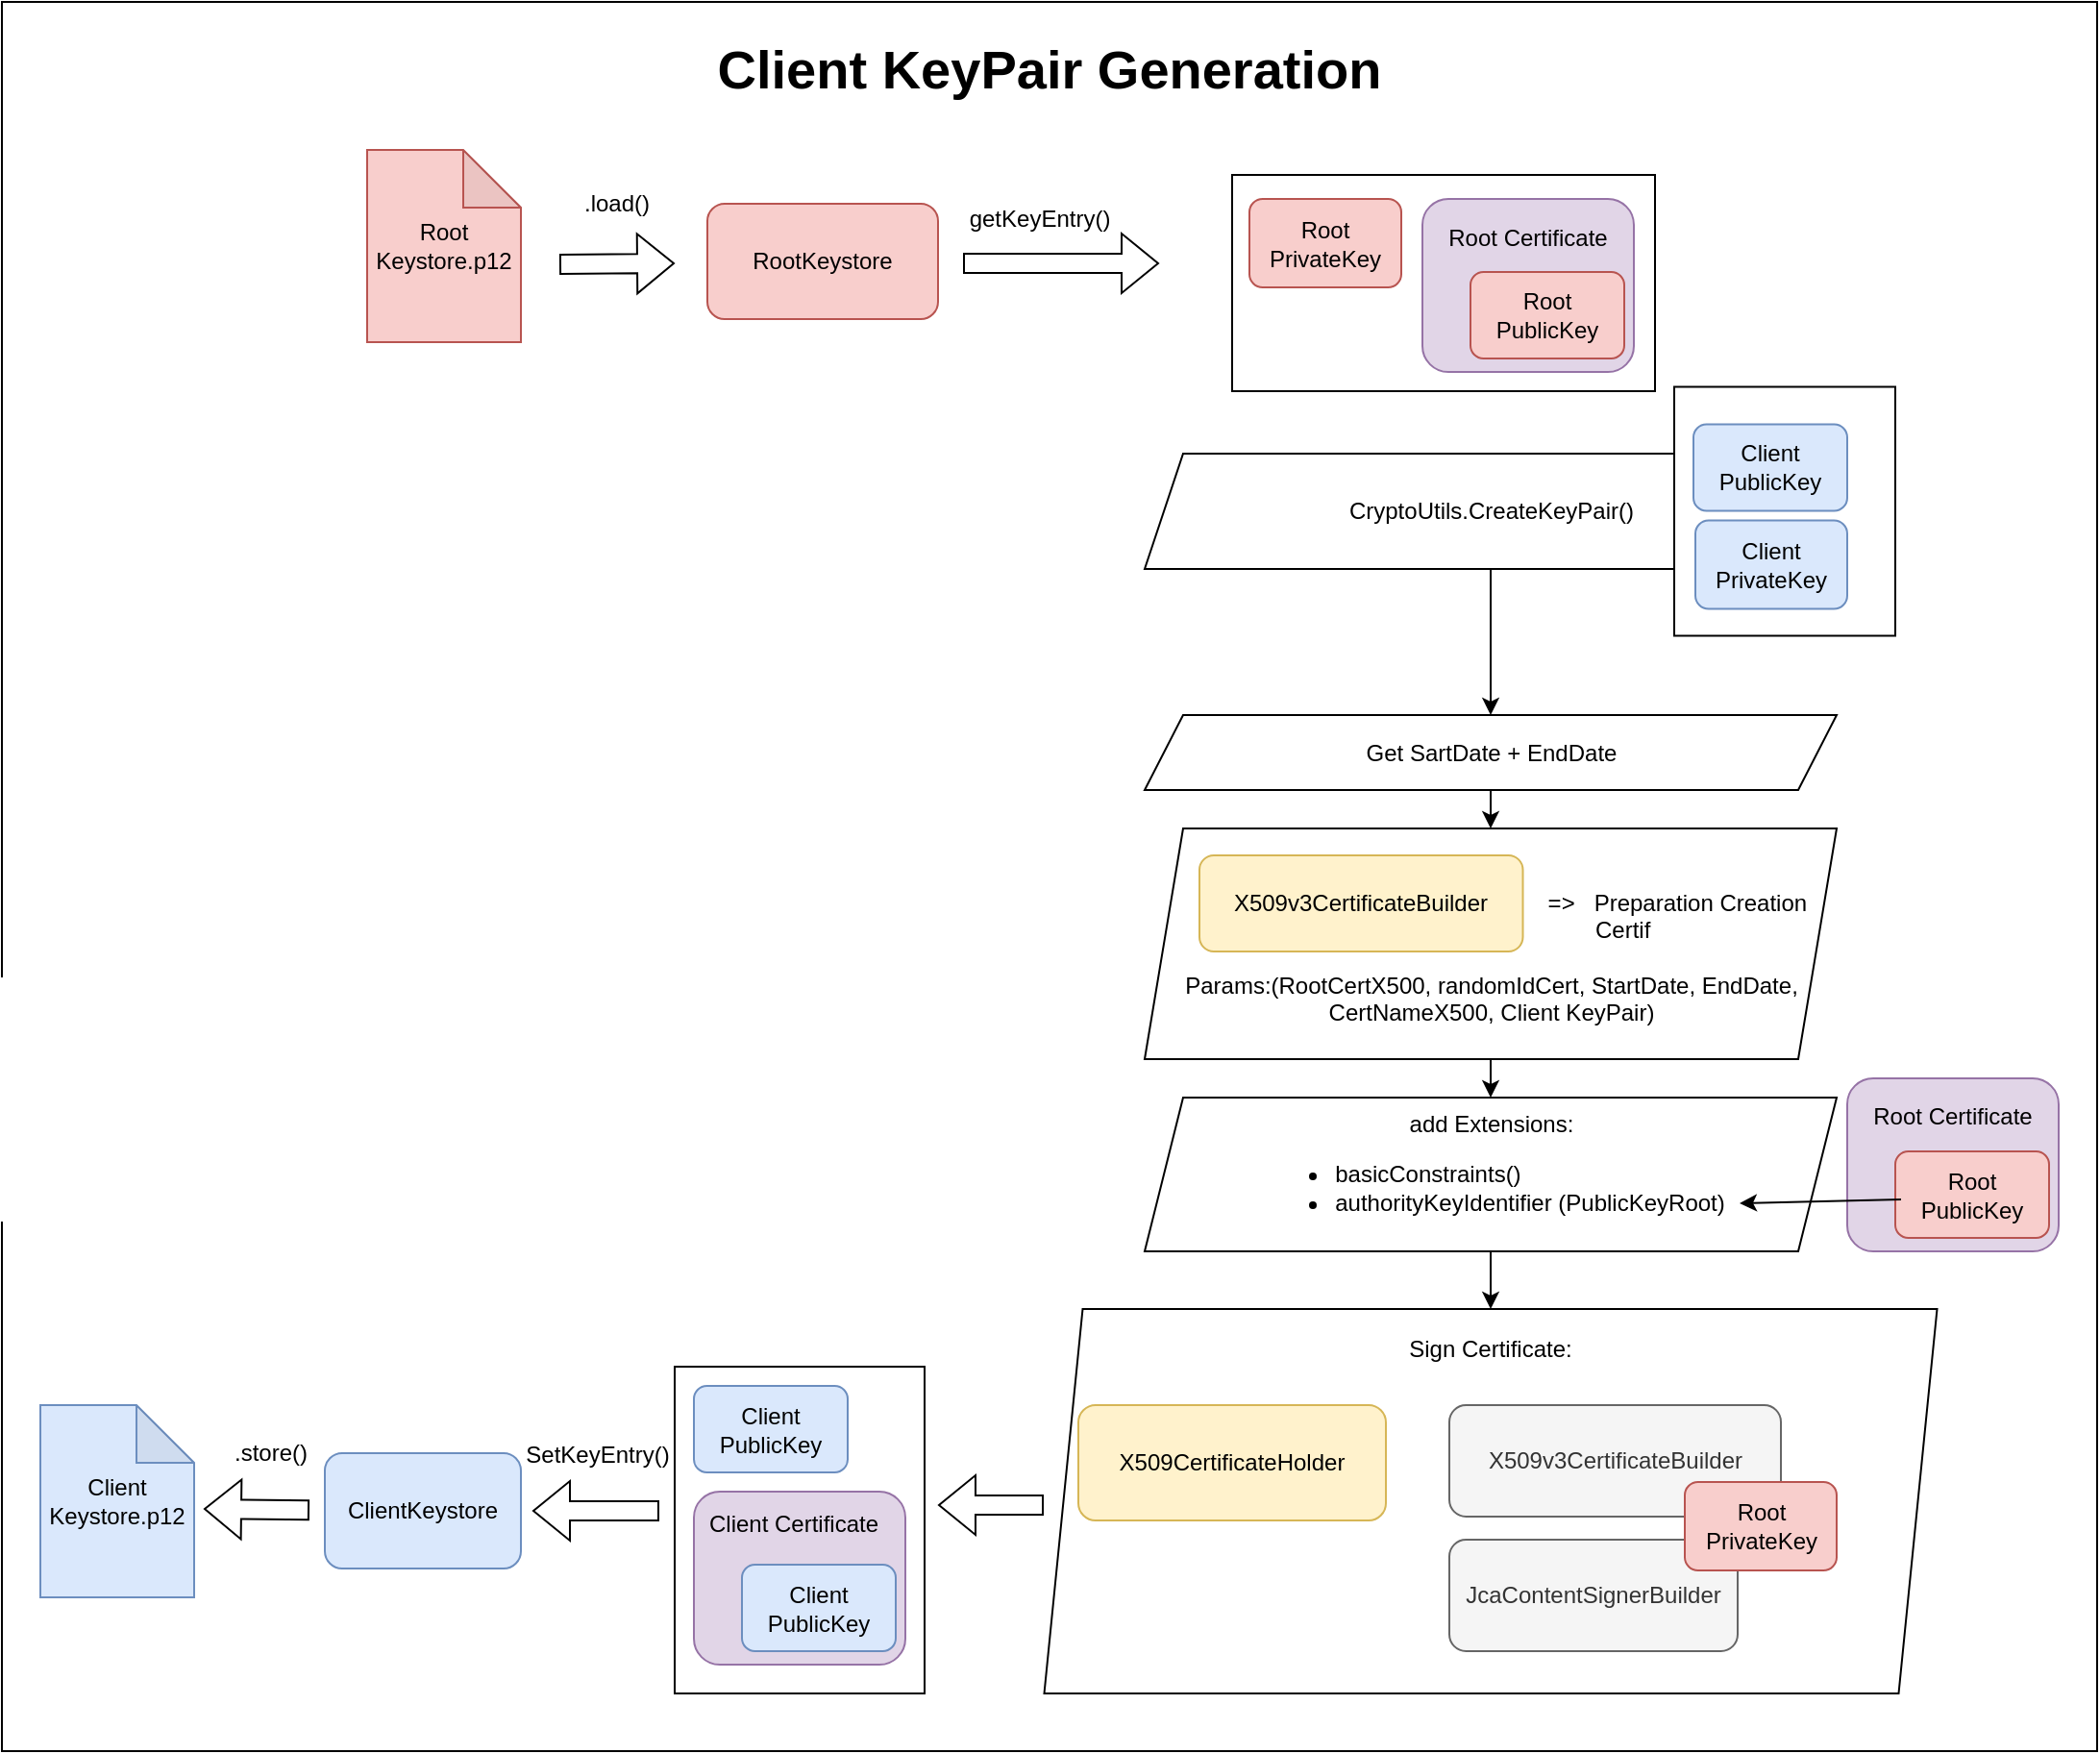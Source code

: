 <mxfile version="23.0.1" type="device">
  <diagram name="Page-1" id="0WY_VE9qg0hsNKWu09CC">
    <mxGraphModel dx="3683" dy="1046" grid="1" gridSize="10" guides="1" tooltips="1" connect="1" arrows="1" fold="1" page="1" pageScale="1" pageWidth="827" pageHeight="1169" math="0" shadow="0">
      <root>
        <mxCell id="0" />
        <mxCell id="1" parent="0" />
        <mxCell id="eaNRV4o_DQUxt2erb4ce-1" value="" style="group" parent="1" vertex="1" connectable="0">
          <mxGeometry x="-1300" y="10" width="1090" height="910" as="geometry" />
        </mxCell>
        <mxCell id="eaNRV4o_DQUxt2erb4ce-2" value="" style="rounded=0;whiteSpace=wrap;html=1;" parent="eaNRV4o_DQUxt2erb4ce-1" vertex="1">
          <mxGeometry width="1090" height="910" as="geometry" />
        </mxCell>
        <mxCell id="eaNRV4o_DQUxt2erb4ce-7" value="RootKeystore" style="rounded=1;whiteSpace=wrap;html=1;fillColor=#f8cecc;strokeColor=#b85450;" parent="eaNRV4o_DQUxt2erb4ce-1" vertex="1">
          <mxGeometry x="367" y="105" width="120" height="60" as="geometry" />
        </mxCell>
        <mxCell id="eaNRV4o_DQUxt2erb4ce-8" value="ClientKeystore" style="rounded=1;whiteSpace=wrap;html=1;fillColor=#dae8fc;strokeColor=#6c8ebf;" parent="eaNRV4o_DQUxt2erb4ce-1" vertex="1">
          <mxGeometry x="168" y="755" width="102" height="60" as="geometry" />
        </mxCell>
        <mxCell id="eaNRV4o_DQUxt2erb4ce-9" value="Root&lt;br&gt;Keystore.p12&lt;br&gt;" style="shape=note;whiteSpace=wrap;html=1;backgroundOutline=1;darkOpacity=0.05;fillColor=#f8cecc;strokeColor=#b85450;" parent="eaNRV4o_DQUxt2erb4ce-1" vertex="1">
          <mxGeometry x="190" y="77" width="80" height="100" as="geometry" />
        </mxCell>
        <mxCell id="eaNRV4o_DQUxt2erb4ce-10" value="Client&lt;br&gt;Keystore.p12" style="shape=note;whiteSpace=wrap;html=1;backgroundOutline=1;darkOpacity=0.05;fillColor=#dae8fc;strokeColor=#6c8ebf;" parent="eaNRV4o_DQUxt2erb4ce-1" vertex="1">
          <mxGeometry x="20" y="730" width="80" height="100" as="geometry" />
        </mxCell>
        <mxCell id="eaNRV4o_DQUxt2erb4ce-11" value="" style="shape=flexArrow;endArrow=classic;html=1;rounded=0;" parent="eaNRV4o_DQUxt2erb4ce-1" edge="1">
          <mxGeometry width="50" height="50" relative="1" as="geometry">
            <mxPoint x="290" y="136.5" as="sourcePoint" />
            <mxPoint x="350" y="136" as="targetPoint" />
          </mxGeometry>
        </mxCell>
        <mxCell id="eaNRV4o_DQUxt2erb4ce-12" value="" style="shape=flexArrow;endArrow=classic;html=1;rounded=0;" parent="eaNRV4o_DQUxt2erb4ce-1" edge="1">
          <mxGeometry width="50" height="50" relative="1" as="geometry">
            <mxPoint x="342" y="785" as="sourcePoint" />
            <mxPoint x="276" y="785" as="targetPoint" />
          </mxGeometry>
        </mxCell>
        <mxCell id="eaNRV4o_DQUxt2erb4ce-18" value="" style="shape=flexArrow;endArrow=classic;html=1;rounded=0;" parent="eaNRV4o_DQUxt2erb4ce-1" edge="1">
          <mxGeometry width="50" height="50" relative="1" as="geometry">
            <mxPoint x="500" y="136" as="sourcePoint" />
            <mxPoint x="602" y="136" as="targetPoint" />
          </mxGeometry>
        </mxCell>
        <mxCell id="eaNRV4o_DQUxt2erb4ce-19" value="&lt;font style=&quot;font-size: 28px;&quot;&gt;Client KeyPair Generation&lt;/font&gt;" style="text;html=1;strokeColor=none;fillColor=none;align=center;verticalAlign=middle;whiteSpace=wrap;rounded=0;fontStyle=1" parent="eaNRV4o_DQUxt2erb4ce-1" vertex="1">
          <mxGeometry x="354.06" y="20" width="381.88" height="30" as="geometry" />
        </mxCell>
        <mxCell id="eaNRV4o_DQUxt2erb4ce-20" value="Get SartDate + EndDate" style="shape=parallelogram;perimeter=parallelogramPerimeter;whiteSpace=wrap;html=1;fixedSize=1;" parent="eaNRV4o_DQUxt2erb4ce-1" vertex="1">
          <mxGeometry x="594.5" y="371" width="360" height="39" as="geometry" />
        </mxCell>
        <mxCell id="eaNRV4o_DQUxt2erb4ce-21" value="&amp;nbsp;&lt;br&gt;&amp;nbsp; &amp;nbsp; &amp;nbsp; &amp;nbsp; &amp;nbsp; &amp;nbsp; &amp;nbsp; &amp;nbsp; &amp;nbsp; &amp;nbsp; &amp;nbsp; &amp;nbsp; &amp;nbsp; &amp;nbsp; &amp;nbsp; &amp;nbsp; &amp;nbsp; &amp;nbsp; &amp;nbsp; &amp;nbsp; &amp;nbsp; &amp;nbsp; &amp;nbsp; &amp;nbsp; &amp;nbsp; &amp;nbsp; &amp;nbsp; &amp;nbsp; &amp;nbsp; =&amp;gt;&amp;nbsp; &amp;nbsp;Preparation Creation&lt;br&gt;&amp;nbsp; &amp;nbsp; &amp;nbsp; &amp;nbsp; &amp;nbsp; &amp;nbsp; &amp;nbsp; &amp;nbsp; &amp;nbsp; &amp;nbsp; &amp;nbsp; &amp;nbsp; &amp;nbsp; &amp;nbsp; &amp;nbsp; &amp;nbsp; &amp;nbsp; &amp;nbsp; &amp;nbsp; &amp;nbsp; &amp;nbsp;Certif&lt;br&gt;&lt;br&gt;Params:(RootCertX500, randomIdCert, StartDate, EndDate, CertNameX500, Client KeyPair)" style="shape=parallelogram;perimeter=parallelogramPerimeter;whiteSpace=wrap;html=1;fixedSize=1;" parent="eaNRV4o_DQUxt2erb4ce-1" vertex="1">
          <mxGeometry x="594.5" y="430" width="360" height="120" as="geometry" />
        </mxCell>
        <mxCell id="eaNRV4o_DQUxt2erb4ce-22" value="CryptoUtils.CreateKeyPair()" style="shape=parallelogram;perimeter=parallelogramPerimeter;whiteSpace=wrap;html=1;fixedSize=1;" parent="eaNRV4o_DQUxt2erb4ce-1" vertex="1">
          <mxGeometry x="594.5" y="235" width="360" height="60" as="geometry" />
        </mxCell>
        <mxCell id="eaNRV4o_DQUxt2erb4ce-26" value="" style="endArrow=classic;html=1;rounded=0;exitX=0.5;exitY=1;exitDx=0;exitDy=0;entryX=0.5;entryY=0;entryDx=0;entryDy=0;" parent="eaNRV4o_DQUxt2erb4ce-1" source="eaNRV4o_DQUxt2erb4ce-22" target="eaNRV4o_DQUxt2erb4ce-20" edge="1">
          <mxGeometry width="50" height="50" relative="1" as="geometry">
            <mxPoint x="640" y="240" as="sourcePoint" />
            <mxPoint x="690" y="190" as="targetPoint" />
          </mxGeometry>
        </mxCell>
        <mxCell id="eaNRV4o_DQUxt2erb4ce-27" value="" style="endArrow=classic;html=1;rounded=0;exitX=0.5;exitY=1;exitDx=0;exitDy=0;entryX=0.5;entryY=0;entryDx=0;entryDy=0;" parent="eaNRV4o_DQUxt2erb4ce-1" source="eaNRV4o_DQUxt2erb4ce-20" target="eaNRV4o_DQUxt2erb4ce-21" edge="1">
          <mxGeometry width="50" height="50" relative="1" as="geometry">
            <mxPoint x="1190" y="540" as="sourcePoint" />
            <mxPoint x="1240" y="490" as="targetPoint" />
          </mxGeometry>
        </mxCell>
        <mxCell id="eaNRV4o_DQUxt2erb4ce-28" value="add Extensions:&lt;br&gt;&lt;ul&gt;&lt;li style=&quot;text-align: left;&quot;&gt;basicConstraints()&lt;/li&gt;&lt;li style=&quot;text-align: left;&quot;&gt;authorityKeyIdentifier (PublicKeyRoot)&lt;/li&gt;&lt;/ul&gt;" style="shape=parallelogram;perimeter=parallelogramPerimeter;whiteSpace=wrap;html=1;fixedSize=1;" parent="eaNRV4o_DQUxt2erb4ce-1" vertex="1">
          <mxGeometry x="594.5" y="570" width="360" height="80" as="geometry" />
        </mxCell>
        <mxCell id="eaNRV4o_DQUxt2erb4ce-29" value="" style="group" parent="eaNRV4o_DQUxt2erb4ce-1" vertex="1" connectable="0">
          <mxGeometry x="960" y="560" width="110" height="90" as="geometry" />
        </mxCell>
        <mxCell id="eaNRV4o_DQUxt2erb4ce-30" value="" style="rounded=1;whiteSpace=wrap;html=1;fillColor=#e1d5e7;strokeColor=#9673a6;" parent="eaNRV4o_DQUxt2erb4ce-29" vertex="1">
          <mxGeometry width="110" height="90" as="geometry" />
        </mxCell>
        <mxCell id="eaNRV4o_DQUxt2erb4ce-31" value="Root&lt;br&gt;PublicKey" style="rounded=1;whiteSpace=wrap;html=1;fillColor=#f8cecc;strokeColor=#b85450;" parent="eaNRV4o_DQUxt2erb4ce-29" vertex="1">
          <mxGeometry x="25" y="38" width="80" height="45" as="geometry" />
        </mxCell>
        <mxCell id="eaNRV4o_DQUxt2erb4ce-32" value="Root Certificate" style="text;html=1;strokeColor=none;fillColor=none;align=center;verticalAlign=middle;whiteSpace=wrap;rounded=0;" parent="eaNRV4o_DQUxt2erb4ce-29" vertex="1">
          <mxGeometry x="10" y="5" width="90" height="30" as="geometry" />
        </mxCell>
        <mxCell id="eaNRV4o_DQUxt2erb4ce-33" value="" style="endArrow=classic;html=1;rounded=0;" parent="eaNRV4o_DQUxt2erb4ce-1" edge="1">
          <mxGeometry width="50" height="50" relative="1" as="geometry">
            <mxPoint x="988" y="623" as="sourcePoint" />
            <mxPoint x="904" y="625" as="targetPoint" />
          </mxGeometry>
        </mxCell>
        <mxCell id="eaNRV4o_DQUxt2erb4ce-34" value="" style="endArrow=classic;html=1;rounded=0;exitX=0.5;exitY=1;exitDx=0;exitDy=0;entryX=0.5;entryY=0;entryDx=0;entryDy=0;" parent="eaNRV4o_DQUxt2erb4ce-1" source="eaNRV4o_DQUxt2erb4ce-21" target="eaNRV4o_DQUxt2erb4ce-28" edge="1">
          <mxGeometry width="50" height="50" relative="1" as="geometry">
            <mxPoint x="400" y="600" as="sourcePoint" />
            <mxPoint x="450" y="550" as="targetPoint" />
          </mxGeometry>
        </mxCell>
        <mxCell id="eaNRV4o_DQUxt2erb4ce-35" value="X509v3CertificateBuilder" style="rounded=1;whiteSpace=wrap;html=1;fillColor=#fff2cc;strokeColor=#d6b656;" parent="eaNRV4o_DQUxt2erb4ce-1" vertex="1">
          <mxGeometry x="623" y="444" width="168.25" height="50" as="geometry" />
        </mxCell>
        <mxCell id="eaNRV4o_DQUxt2erb4ce-36" value="" style="group" parent="eaNRV4o_DQUxt2erb4ce-1" vertex="1" connectable="0">
          <mxGeometry x="542.25" y="680" width="464.5" height="200" as="geometry" />
        </mxCell>
        <mxCell id="eaNRV4o_DQUxt2erb4ce-37" value="Sign Certificate:&lt;br&gt;&lt;br&gt;&lt;br&gt;&lt;br&gt;&lt;br&gt;&lt;br&gt;&lt;br&gt;&lt;br&gt;&lt;br&gt;&lt;br&gt;&lt;br&gt;&lt;br&gt;" style="shape=parallelogram;perimeter=parallelogramPerimeter;whiteSpace=wrap;html=1;fixedSize=1;" parent="eaNRV4o_DQUxt2erb4ce-36" vertex="1">
          <mxGeometry width="464.5" height="200" as="geometry" />
        </mxCell>
        <mxCell id="eaNRV4o_DQUxt2erb4ce-38" value="X509CertificateHolder" style="rounded=1;whiteSpace=wrap;html=1;fillColor=#fff2cc;strokeColor=#d6b656;" parent="eaNRV4o_DQUxt2erb4ce-36" vertex="1">
          <mxGeometry x="17.75" y="50" width="160" height="60" as="geometry" />
        </mxCell>
        <mxCell id="eaNRV4o_DQUxt2erb4ce-39" value="JcaContentSignerBuilder" style="rounded=1;whiteSpace=wrap;html=1;fillColor=#f5f5f5;fontColor=#333333;strokeColor=#666666;" parent="eaNRV4o_DQUxt2erb4ce-36" vertex="1">
          <mxGeometry x="210.75" y="120" width="150" height="58" as="geometry" />
        </mxCell>
        <mxCell id="eaNRV4o_DQUxt2erb4ce-40" value="X509v3CertificateBuilder" style="rounded=1;whiteSpace=wrap;html=1;fillColor=#f5f5f5;fontColor=#333333;strokeColor=#666666;" parent="eaNRV4o_DQUxt2erb4ce-36" vertex="1">
          <mxGeometry x="210.75" y="50" width="172.5" height="58" as="geometry" />
        </mxCell>
        <mxCell id="eaNRV4o_DQUxt2erb4ce-41" value="Root&lt;br&gt;PrivateKey" style="rounded=1;whiteSpace=wrap;html=1;fillColor=#f8cecc;strokeColor=#b85450;" parent="eaNRV4o_DQUxt2erb4ce-36" vertex="1">
          <mxGeometry x="333.25" y="90" width="79" height="46" as="geometry" />
        </mxCell>
        <mxCell id="eaNRV4o_DQUxt2erb4ce-42" value="" style="shape=image;html=1;verticalAlign=top;verticalLabelPosition=bottom;labelBackgroundColor=#ffffff;imageAspect=0;aspect=fixed;image=https://cdn1.iconfinder.com/data/icons/seo-and-web-development-6/32/development_setting_gear_cogwheel-71-128.png" parent="eaNRV4o_DQUxt2erb4ce-36" vertex="1">
          <mxGeometry x="297.75" y="92.5" width="43.5" height="43.5" as="geometry" />
        </mxCell>
        <mxCell id="eaNRV4o_DQUxt2erb4ce-43" value="" style="endArrow=classic;html=1;rounded=0;exitX=0.5;exitY=1;exitDx=0;exitDy=0;" parent="eaNRV4o_DQUxt2erb4ce-1" source="eaNRV4o_DQUxt2erb4ce-28" target="eaNRV4o_DQUxt2erb4ce-37" edge="1">
          <mxGeometry width="50" height="50" relative="1" as="geometry">
            <mxPoint x="1120" y="730" as="sourcePoint" />
            <mxPoint x="1170" y="680" as="targetPoint" />
          </mxGeometry>
        </mxCell>
        <mxCell id="eaNRV4o_DQUxt2erb4ce-44" value="" style="shape=flexArrow;endArrow=classic;html=1;rounded=0;" parent="eaNRV4o_DQUxt2erb4ce-1" edge="1">
          <mxGeometry width="50" height="50" relative="1" as="geometry">
            <mxPoint x="542" y="782" as="sourcePoint" />
            <mxPoint x="487" y="782" as="targetPoint" />
          </mxGeometry>
        </mxCell>
        <mxCell id="eaNRV4o_DQUxt2erb4ce-45" value="" style="shape=flexArrow;endArrow=classic;html=1;rounded=0;" parent="eaNRV4o_DQUxt2erb4ce-1" edge="1">
          <mxGeometry width="50" height="50" relative="1" as="geometry">
            <mxPoint x="160" y="784.66" as="sourcePoint" />
            <mxPoint x="105" y="784" as="targetPoint" />
          </mxGeometry>
        </mxCell>
        <mxCell id="eaNRV4o_DQUxt2erb4ce-47" value="SetKeyEntry()" style="text;html=1;strokeColor=none;fillColor=none;align=center;verticalAlign=middle;whiteSpace=wrap;rounded=0;" parent="eaNRV4o_DQUxt2erb4ce-1" vertex="1">
          <mxGeometry x="269" y="741" width="82" height="30" as="geometry" />
        </mxCell>
        <mxCell id="eaNRV4o_DQUxt2erb4ce-48" value="getKeyEntry()" style="text;html=1;strokeColor=none;fillColor=none;align=center;verticalAlign=middle;whiteSpace=wrap;rounded=0;" parent="eaNRV4o_DQUxt2erb4ce-1" vertex="1">
          <mxGeometry x="510" y="98" width="60" height="30" as="geometry" />
        </mxCell>
        <mxCell id="eaNRV4o_DQUxt2erb4ce-49" value=".load()" style="text;html=1;strokeColor=none;fillColor=none;align=center;verticalAlign=middle;whiteSpace=wrap;rounded=0;" parent="eaNRV4o_DQUxt2erb4ce-1" vertex="1">
          <mxGeometry x="290" y="90" width="60" height="30" as="geometry" />
        </mxCell>
        <mxCell id="eaNRV4o_DQUxt2erb4ce-50" value=".store()" style="text;html=1;strokeColor=none;fillColor=none;align=center;verticalAlign=middle;whiteSpace=wrap;rounded=0;" parent="eaNRV4o_DQUxt2erb4ce-1" vertex="1">
          <mxGeometry x="110" y="740" width="60" height="30" as="geometry" />
        </mxCell>
        <mxCell id="21a0jfgYQ8PTnoKuGxFv-1" value="" style="group" parent="eaNRV4o_DQUxt2erb4ce-1" vertex="1" connectable="0">
          <mxGeometry x="870" y="200.25" width="115" height="129.5" as="geometry" />
        </mxCell>
        <mxCell id="eaNRV4o_DQUxt2erb4ce-52" value="" style="rounded=0;whiteSpace=wrap;html=1;" parent="21a0jfgYQ8PTnoKuGxFv-1" vertex="1">
          <mxGeometry width="115" height="129.5" as="geometry" />
        </mxCell>
        <mxCell id="eaNRV4o_DQUxt2erb4ce-24" value="Client&lt;br&gt;PublicKey" style="rounded=1;whiteSpace=wrap;html=1;fillColor=#dae8fc;strokeColor=#6c8ebf;" parent="21a0jfgYQ8PTnoKuGxFv-1" vertex="1">
          <mxGeometry x="10" y="19.5" width="80" height="45" as="geometry" />
        </mxCell>
        <mxCell id="eaNRV4o_DQUxt2erb4ce-23" value="Client&lt;br&gt;PrivateKey" style="rounded=1;whiteSpace=wrap;html=1;fillColor=#dae8fc;strokeColor=#6c8ebf;" parent="21a0jfgYQ8PTnoKuGxFv-1" vertex="1">
          <mxGeometry x="11" y="69.5" width="79" height="46" as="geometry" />
        </mxCell>
        <mxCell id="eaNRV4o_DQUxt2erb4ce-25" value="" style="shape=image;html=1;verticalAlign=top;verticalLabelPosition=bottom;labelBackgroundColor=#ffffff;imageAspect=0;aspect=fixed;image=https://cdn1.iconfinder.com/data/icons/seo-and-web-development-6/32/development_setting_gear_cogwheel-71-128.png" parent="21a0jfgYQ8PTnoKuGxFv-1" vertex="1">
          <mxGeometry x="70" y="42.75" width="43.5" height="43.5" as="geometry" />
        </mxCell>
        <mxCell id="21a0jfgYQ8PTnoKuGxFv-2" value="" style="group" parent="eaNRV4o_DQUxt2erb4ce-1" vertex="1" connectable="0">
          <mxGeometry x="640" y="90" width="220" height="120" as="geometry" />
        </mxCell>
        <mxCell id="eaNRV4o_DQUxt2erb4ce-51" value="" style="rounded=0;whiteSpace=wrap;html=0;" parent="21a0jfgYQ8PTnoKuGxFv-2" vertex="1">
          <mxGeometry width="220" height="112.5" as="geometry" />
        </mxCell>
        <mxCell id="eaNRV4o_DQUxt2erb4ce-14" value="" style="group" parent="21a0jfgYQ8PTnoKuGxFv-2" vertex="1" connectable="0">
          <mxGeometry x="99" y="12.5" width="120.5" height="107.5" as="geometry" />
        </mxCell>
        <mxCell id="eaNRV4o_DQUxt2erb4ce-15" value="" style="rounded=1;whiteSpace=wrap;html=1;fillColor=#e1d5e7;strokeColor=#9673a6;" parent="eaNRV4o_DQUxt2erb4ce-14" vertex="1">
          <mxGeometry width="110" height="90" as="geometry" />
        </mxCell>
        <mxCell id="eaNRV4o_DQUxt2erb4ce-16" value="Root&lt;br&gt;PublicKey" style="rounded=1;whiteSpace=wrap;html=1;fillColor=#f8cecc;strokeColor=#b85450;" parent="eaNRV4o_DQUxt2erb4ce-14" vertex="1">
          <mxGeometry x="25" y="38" width="80" height="45" as="geometry" />
        </mxCell>
        <mxCell id="eaNRV4o_DQUxt2erb4ce-17" value="Root Certificate" style="text;html=1;strokeColor=none;fillColor=none;align=center;verticalAlign=middle;whiteSpace=wrap;rounded=0;" parent="eaNRV4o_DQUxt2erb4ce-14" vertex="1">
          <mxGeometry x="10" y="5" width="90" height="30" as="geometry" />
        </mxCell>
        <mxCell id="eaNRV4o_DQUxt2erb4ce-13" value="Root&lt;br&gt;PrivateKey" style="rounded=1;whiteSpace=wrap;html=1;fillColor=#f8cecc;strokeColor=#b85450;" parent="eaNRV4o_DQUxt2erb4ce-14" vertex="1">
          <mxGeometry x="-90" width="79" height="46" as="geometry" />
        </mxCell>
        <mxCell id="21a0jfgYQ8PTnoKuGxFv-5" value="" style="group" parent="eaNRV4o_DQUxt2erb4ce-1" vertex="1" connectable="0">
          <mxGeometry x="350" y="710" width="130" height="170" as="geometry" />
        </mxCell>
        <mxCell id="eaNRV4o_DQUxt2erb4ce-53" value="" style="rounded=0;whiteSpace=wrap;html=1;" parent="21a0jfgYQ8PTnoKuGxFv-5" vertex="1">
          <mxGeometry width="130" height="170" as="geometry" />
        </mxCell>
        <mxCell id="eaNRV4o_DQUxt2erb4ce-3" value="" style="group" parent="21a0jfgYQ8PTnoKuGxFv-5" vertex="1" connectable="0">
          <mxGeometry x="10" y="65" width="110" height="90" as="geometry" />
        </mxCell>
        <mxCell id="eaNRV4o_DQUxt2erb4ce-4" value="" style="rounded=1;whiteSpace=wrap;html=1;fillColor=#e1d5e7;strokeColor=#9673a6;" parent="eaNRV4o_DQUxt2erb4ce-3" vertex="1">
          <mxGeometry width="110" height="90" as="geometry" />
        </mxCell>
        <mxCell id="eaNRV4o_DQUxt2erb4ce-5" value="Client&lt;br&gt;PublicKey" style="rounded=1;whiteSpace=wrap;html=1;fillColor=#dae8fc;strokeColor=#6c8ebf;" parent="eaNRV4o_DQUxt2erb4ce-3" vertex="1">
          <mxGeometry x="25" y="38" width="80" height="45" as="geometry" />
        </mxCell>
        <mxCell id="eaNRV4o_DQUxt2erb4ce-6" value="Client Certificate" style="text;html=1;strokeColor=none;fillColor=none;align=center;verticalAlign=middle;whiteSpace=wrap;rounded=0;" parent="eaNRV4o_DQUxt2erb4ce-3" vertex="1">
          <mxGeometry x="2" y="2" width="100" height="30" as="geometry" />
        </mxCell>
        <mxCell id="eaNRV4o_DQUxt2erb4ce-46" value="Client&lt;br&gt;PublicKey" style="rounded=1;whiteSpace=wrap;html=1;fillColor=#dae8fc;strokeColor=#6c8ebf;" parent="21a0jfgYQ8PTnoKuGxFv-5" vertex="1">
          <mxGeometry x="10" y="10" width="80" height="45" as="geometry" />
        </mxCell>
      </root>
    </mxGraphModel>
  </diagram>
</mxfile>
